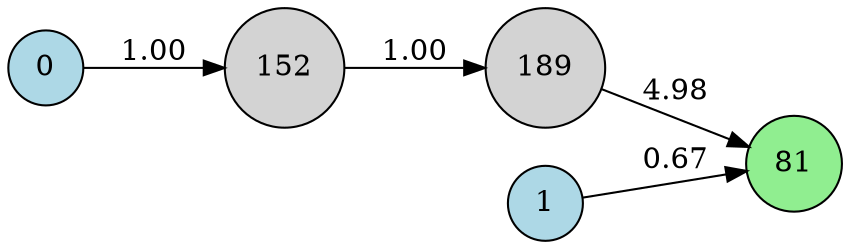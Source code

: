 digraph neat {
  rankdir=LR;
  node [shape=circle];
  node0 [label="0", style=filled, fillcolor=lightblue];
  node1 [label="1", style=filled, fillcolor=lightblue];
  node81 [label="81", style=filled, fillcolor=lightgreen];
  node152 [label="152", style=filled, fillcolor=lightgray];
  node189 [label="189", style=filled, fillcolor=lightgray];
  node1 -> node81 [label="0.67"];
  node0 -> node152 [label="1.00"];
  node152 -> node189 [label="1.00"];
  node189 -> node81 [label="4.98"];
}
